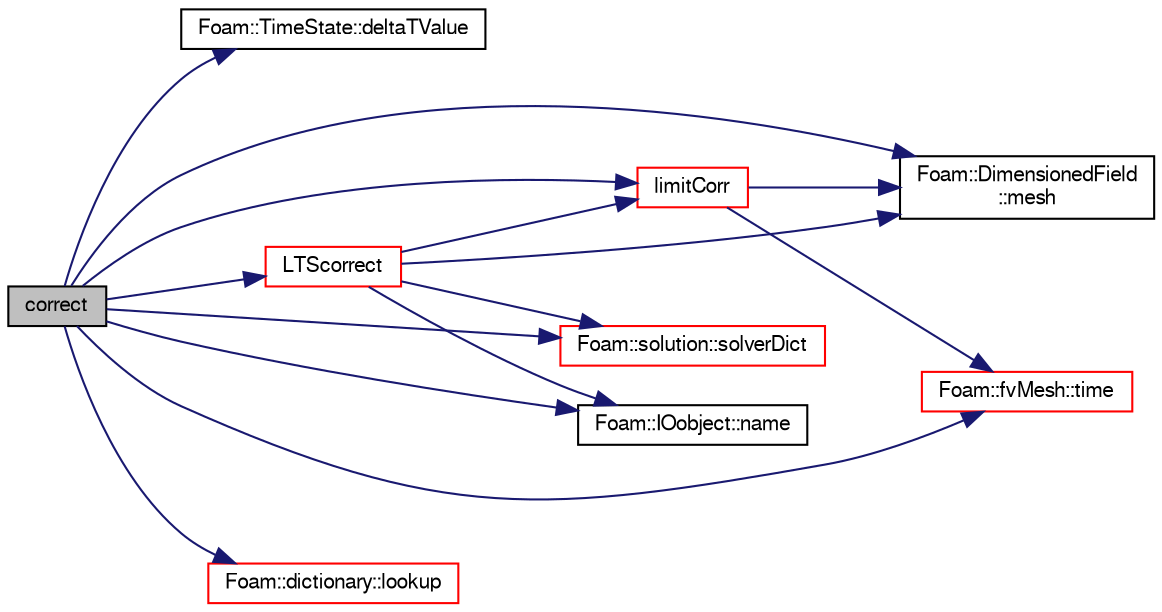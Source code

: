 digraph "correct"
{
  bgcolor="transparent";
  edge [fontname="FreeSans",fontsize="10",labelfontname="FreeSans",labelfontsize="10"];
  node [fontname="FreeSans",fontsize="10",shape=record];
  rankdir="LR";
  Node305 [label="correct",height=0.2,width=0.4,color="black", fillcolor="grey75", style="filled", fontcolor="black"];
  Node305 -> Node306 [color="midnightblue",fontsize="10",style="solid",fontname="FreeSans"];
  Node306 [label="Foam::TimeState::deltaTValue",height=0.2,width=0.4,color="black",URL="$a26362.html#aeb7fdbc18a6f908efa70a34e5688436c",tooltip="Return time step value. "];
  Node305 -> Node307 [color="midnightblue",fontsize="10",style="solid",fontname="FreeSans"];
  Node307 [label="limitCorr",height=0.2,width=0.4,color="red",URL="$a21136.html#a2b77c1cedee815aab5a3329fc84e31b0"];
  Node307 -> Node308 [color="midnightblue",fontsize="10",style="solid",fontname="FreeSans"];
  Node308 [label="Foam::DimensionedField\l::mesh",height=0.2,width=0.4,color="black",URL="$a26390.html#a8f1110830348a1448a14ab5e3cf47e3b",tooltip="Return mesh. "];
  Node307 -> Node311 [color="midnightblue",fontsize="10",style="solid",fontname="FreeSans"];
  Node311 [label="Foam::fvMesh::time",height=0.2,width=0.4,color="red",URL="$a22766.html#a0d94096809fe3376b29a2a29ca11bb18",tooltip="Return the top-level database. "];
  Node305 -> Node488 [color="midnightblue",fontsize="10",style="solid",fontname="FreeSans"];
  Node488 [label="Foam::dictionary::lookup",height=0.2,width=0.4,color="red",URL="$a26014.html#a6a0727fa523e48977e27348663def509",tooltip="Find and return an entry data stream. "];
  Node305 -> Node624 [color="midnightblue",fontsize="10",style="solid",fontname="FreeSans"];
  Node624 [label="LTScorrect",height=0.2,width=0.4,color="red",URL="$a21136.html#abac1678d5bd46c2d98f675468ac34f1a"];
  Node624 -> Node308 [color="midnightblue",fontsize="10",style="solid",fontname="FreeSans"];
  Node624 -> Node316 [color="midnightblue",fontsize="10",style="solid",fontname="FreeSans"];
  Node316 [label="Foam::solution::solverDict",height=0.2,width=0.4,color="red",URL="$a27078.html#aadf984a04c4dee9ee0bbb43d7886c95b",tooltip="Return the solver controls dictionary for the given field. "];
  Node624 -> Node319 [color="midnightblue",fontsize="10",style="solid",fontname="FreeSans"];
  Node319 [label="Foam::IOobject::name",height=0.2,width=0.4,color="black",URL="$a26142.html#acc80e00a8ac919288fb55bd14cc88bf6",tooltip="Return name. "];
  Node624 -> Node307 [color="midnightblue",fontsize="10",style="solid",fontname="FreeSans"];
  Node305 -> Node308 [color="midnightblue",fontsize="10",style="solid",fontname="FreeSans"];
  Node305 -> Node319 [color="midnightblue",fontsize="10",style="solid",fontname="FreeSans"];
  Node305 -> Node316 [color="midnightblue",fontsize="10",style="solid",fontname="FreeSans"];
  Node305 -> Node311 [color="midnightblue",fontsize="10",style="solid",fontname="FreeSans"];
}
